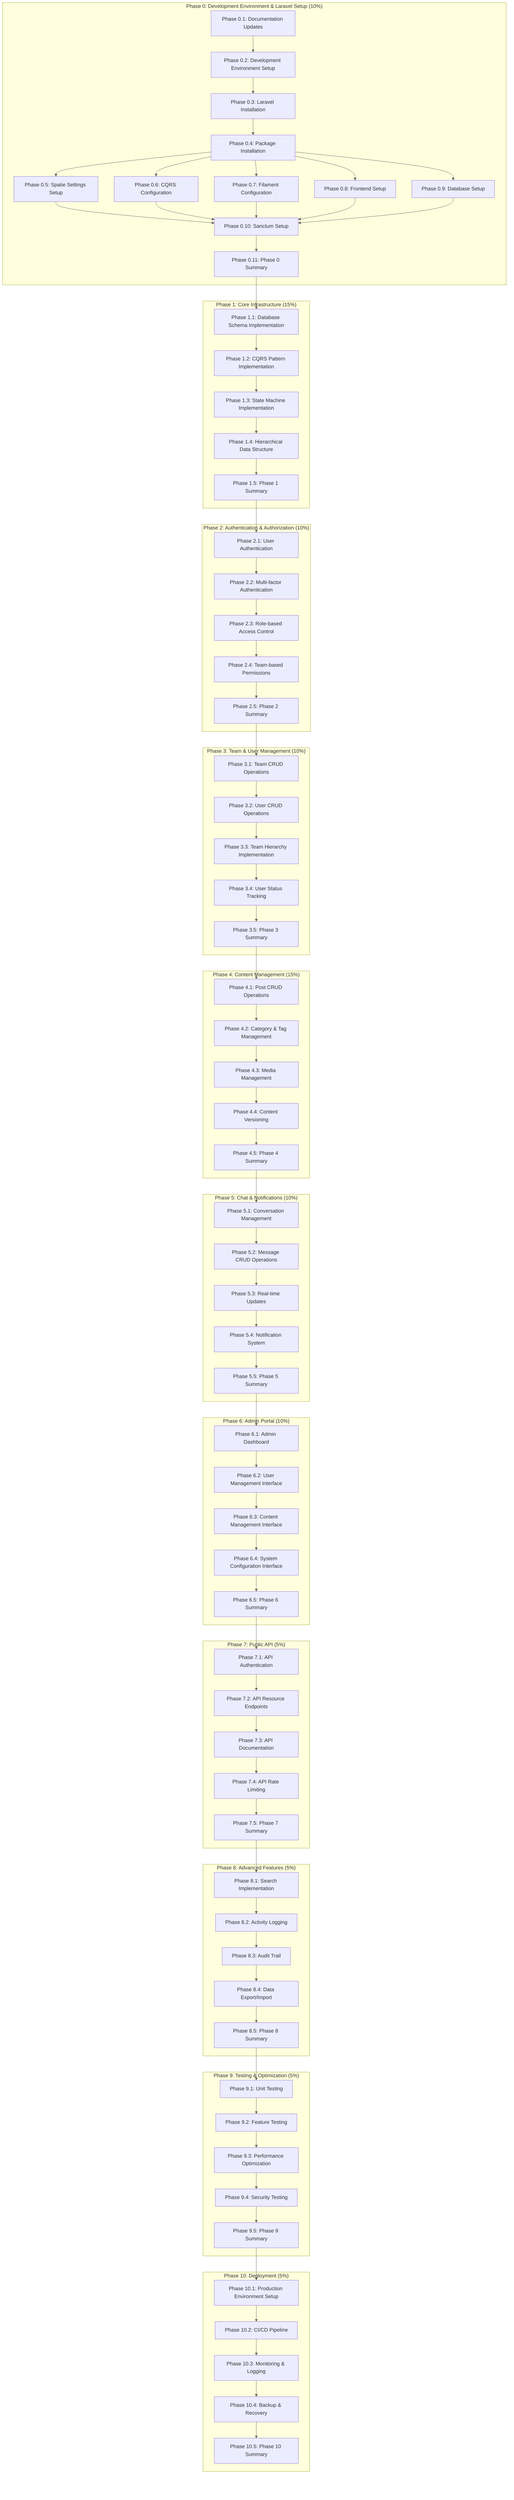 %%{init: {'theme': 'default', 'themeVariables': { 'primaryColor': '#f5f5f5', 'primaryTextColor': '#333333', 'primaryBorderColor': '#cccccc', 'lineColor': '#666666', 'secondaryColor': '#f0f0f0', 'tertiaryColor': '#ffffff' }}}%%
flowchart TD
    %% Phase 0: Development Environment & Laravel Setup
    subgraph Phase0["Phase 0: Development Environment & Laravel Setup (10%)"]
        A[Phase 0.1: Documentation Updates] --> B[Phase 0.2: Development Environment Setup]
        B --> C[Phase 0.3: Laravel Installation]
        C --> D[Phase 0.4: Package Installation]
        D --> E[Phase 0.5: Spatie Settings Setup]
        D --> F[Phase 0.6: CQRS Configuration]
        D --> G[Phase 0.7: Filament Configuration]
        D --> H[Phase 0.8: Frontend Setup]
        D --> I[Phase 0.9: Database Setup]
        E & F & G & H & I --> J[Phase 0.10: Sanctum Setup]
        J --> K[Phase 0.11: Phase 0 Summary]
    end

    %% Phase 1: Core Infrastructure
    subgraph Phase1["Phase 1: Core Infrastructure (15%)"]
        L[Phase 1.1: Database Schema Implementation] --> M[Phase 1.2: CQRS Pattern Implementation]
        M --> N[Phase 1.3: State Machine Implementation]
        N --> O[Phase 1.4: Hierarchical Data Structure]
        O --> P[Phase 1.5: Phase 1 Summary]
    end

    %% Phase 2: Authentication & Authorization
    subgraph Phase2["Phase 2: Authentication & Authorization (10%)"]
        Q[Phase 2.1: User Authentication] --> R[Phase 2.2: Multi-factor Authentication]
        R --> S[Phase 2.3: Role-based Access Control]
        S --> T[Phase 2.4: Team-based Permissions]
        T --> U[Phase 2.5: Phase 2 Summary]
    end

    %% Phase 3: Team & User Management
    subgraph Phase3["Phase 3: Team & User Management (10%)"]
        V[Phase 3.1: Team CRUD Operations] --> W[Phase 3.2: User CRUD Operations]
        W --> X[Phase 3.3: Team Hierarchy Implementation]
        X --> Y[Phase 3.4: User Status Tracking]
        Y --> Z[Phase 3.5: Phase 3 Summary]
    end

    %% Phase 4: Content Management
    subgraph Phase4["Phase 4: Content Management (15%)"]
        AA[Phase 4.1: Post CRUD Operations] --> AB[Phase 4.2: Category & Tag Management]
        AB --> AC[Phase 4.3: Media Management]
        AC --> AD[Phase 4.4: Content Versioning]
        AD --> AE[Phase 4.5: Phase 4 Summary]
    end

    %% Phase 5: Chat & Notifications
    subgraph Phase5["Phase 5: Chat & Notifications (10%)"]
        AF[Phase 5.1: Conversation Management] --> AG[Phase 5.2: Message CRUD Operations]
        AG --> AH[Phase 5.3: Real-time Updates]
        AH --> AI[Phase 5.4: Notification System]
        AI --> AJ[Phase 5.5: Phase 5 Summary]
    end

    %% Phase 6: Admin Portal
    subgraph Phase6["Phase 6: Admin Portal (10%)"]
        AK[Phase 6.1: Admin Dashboard] --> AL[Phase 6.2: User Management Interface]
        AL --> AM[Phase 6.3: Content Management Interface]
        AM --> AN[Phase 6.4: System Configuration Interface]
        AN --> AO[Phase 6.5: Phase 6 Summary]
    end

    %% Phase 7: Public API
    subgraph Phase7["Phase 7: Public API (5%)"]
        AP[Phase 7.1: API Authentication] --> AQ[Phase 7.2: API Resource Endpoints]
        AQ --> AR[Phase 7.3: API Documentation]
        AR --> AS[Phase 7.4: API Rate Limiting]
        AS --> AT[Phase 7.5: Phase 7 Summary]
    end

    %% Phase 8: Advanced Features
    subgraph Phase8["Phase 8: Advanced Features (5%)"]
        AU[Phase 8.1: Search Implementation] --> AV[Phase 8.2: Activity Logging]
        AV --> AW[Phase 8.3: Audit Trail]
        AW --> AX[Phase 8.4: Data Export/Import]
        AX --> AY[Phase 8.5: Phase 8 Summary]
    end

    %% Phase 9: Testing & Optimization
    subgraph Phase9["Phase 9: Testing & Optimization (5%)"]
        AZ[Phase 9.1: Unit Testing] --> BA[Phase 9.2: Feature Testing]
        BA --> BB[Phase 9.3: Performance Optimization]
        BB --> BC[Phase 9.4: Security Testing]
        BC --> BD[Phase 9.5: Phase 9 Summary]
    end

    %% Phase 10: Deployment
    subgraph Phase10["Phase 10: Deployment (5%)"]
        BE[Phase 10.1: Production Environment Setup] --> BF[Phase 10.2: CI/CD Pipeline]
        BF --> BG[Phase 10.3: Monitoring & Logging]
        BG --> BH[Phase 10.4: Backup & Recovery]
        BH --> BI[Phase 10.5: Phase 10 Summary]
    end

    %% Phase dependencies
    K --> L
    P --> Q
    U --> V
    Z --> AA
    AE --> AF
    AJ --> AK
    AO --> AP
    AT --> AU
    AY --> AZ
    BD --> BE